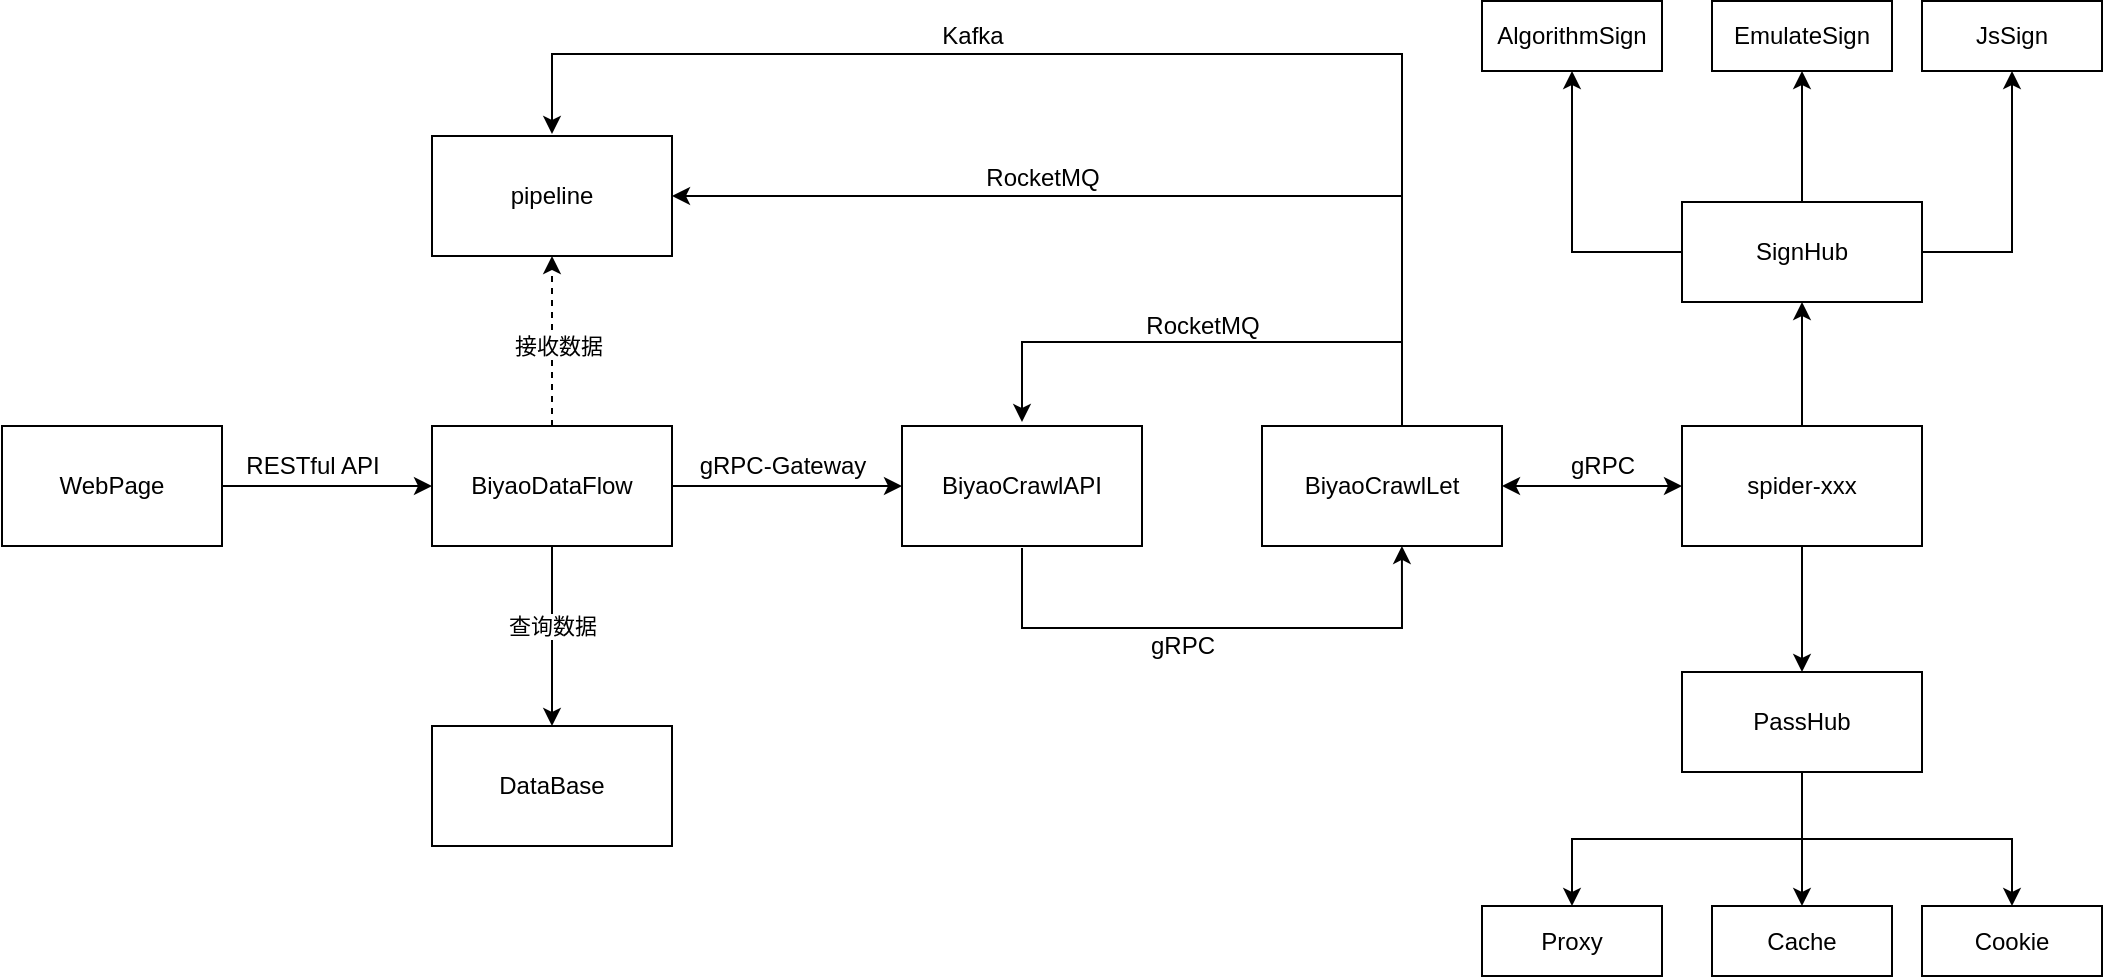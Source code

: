 <mxfile version="21.0.10" type="github">
  <diagram name="Page-1" id="YugNHdWj2oaaFu2_VZQL">
    <mxGraphModel dx="954" dy="616" grid="1" gridSize="10" guides="1" tooltips="1" connect="1" arrows="1" fold="1" page="1" pageScale="1" pageWidth="1100" pageHeight="1700" math="0" shadow="0">
      <root>
        <mxCell id="0" />
        <mxCell id="1" parent="0" />
        <mxCell id="u9-jsfHzy2ss17F3eqX4-5" value="" style="edgeStyle=orthogonalEdgeStyle;rounded=0;orthogonalLoop=1;jettySize=auto;html=1;" parent="1" source="u9-jsfHzy2ss17F3eqX4-2" target="u9-jsfHzy2ss17F3eqX4-4" edge="1">
          <mxGeometry relative="1" as="geometry" />
        </mxCell>
        <mxCell id="u9-jsfHzy2ss17F3eqX4-2" value="WebPage" style="rounded=0;whiteSpace=wrap;html=1;" parent="1" vertex="1">
          <mxGeometry x="40" y="550" width="110" height="60" as="geometry" />
        </mxCell>
        <mxCell id="u9-jsfHzy2ss17F3eqX4-15" style="edgeStyle=orthogonalEdgeStyle;rounded=0;orthogonalLoop=1;jettySize=auto;html=1;" parent="1" source="u9-jsfHzy2ss17F3eqX4-4" target="u9-jsfHzy2ss17F3eqX4-8" edge="1">
          <mxGeometry relative="1" as="geometry" />
        </mxCell>
        <mxCell id="u9-jsfHzy2ss17F3eqX4-26" style="edgeStyle=orthogonalEdgeStyle;rounded=0;orthogonalLoop=1;jettySize=auto;html=1;entryX=0.5;entryY=0;entryDx=0;entryDy=0;" parent="1" source="u9-jsfHzy2ss17F3eqX4-4" target="u9-jsfHzy2ss17F3eqX4-22" edge="1">
          <mxGeometry relative="1" as="geometry" />
        </mxCell>
        <mxCell id="u9-jsfHzy2ss17F3eqX4-27" value="查询数据" style="edgeLabel;html=1;align=center;verticalAlign=middle;resizable=0;points=[];" parent="u9-jsfHzy2ss17F3eqX4-26" vertex="1" connectable="0">
          <mxGeometry x="-0.244" y="1" relative="1" as="geometry">
            <mxPoint x="-1" y="6" as="offset" />
          </mxGeometry>
        </mxCell>
        <mxCell id="u9-jsfHzy2ss17F3eqX4-28" value="" style="edgeStyle=orthogonalEdgeStyle;rounded=0;orthogonalLoop=1;jettySize=auto;html=1;dashed=1;" parent="1" source="u9-jsfHzy2ss17F3eqX4-4" target="u9-jsfHzy2ss17F3eqX4-21" edge="1">
          <mxGeometry relative="1" as="geometry" />
        </mxCell>
        <mxCell id="u9-jsfHzy2ss17F3eqX4-4" value="BiyaoDataFlow" style="rounded=0;whiteSpace=wrap;html=1;" parent="1" vertex="1">
          <mxGeometry x="255" y="550" width="120" height="60" as="geometry" />
        </mxCell>
        <mxCell id="u9-jsfHzy2ss17F3eqX4-56" style="edgeStyle=orthogonalEdgeStyle;rounded=0;orthogonalLoop=1;jettySize=auto;html=1;entryX=0.583;entryY=0.983;entryDx=0;entryDy=0;entryPerimeter=0;" parent="1" edge="1">
          <mxGeometry relative="1" as="geometry">
            <Array as="points">
              <mxPoint x="550" y="651" />
              <mxPoint x="740" y="651" />
            </Array>
            <mxPoint x="550" y="611" as="sourcePoint" />
            <mxPoint x="739.96" y="609.98" as="targetPoint" />
          </mxGeometry>
        </mxCell>
        <mxCell id="u9-jsfHzy2ss17F3eqX4-8" value="BiyaoCrawlAPI" style="rounded=0;whiteSpace=wrap;html=1;" parent="1" vertex="1">
          <mxGeometry x="490" y="550" width="120" height="60" as="geometry" />
        </mxCell>
        <mxCell id="u9-jsfHzy2ss17F3eqX4-53" style="edgeStyle=orthogonalEdgeStyle;rounded=0;orthogonalLoop=1;jettySize=auto;html=1;entryX=0.5;entryY=0;entryDx=0;entryDy=0;" parent="1" edge="1">
          <mxGeometry relative="1" as="geometry">
            <Array as="points">
              <mxPoint x="740" y="508" />
              <mxPoint x="550" y="508" />
            </Array>
            <mxPoint x="740" y="548" as="sourcePoint" />
            <mxPoint x="550" y="548" as="targetPoint" />
          </mxGeometry>
        </mxCell>
        <mxCell id="u9-jsfHzy2ss17F3eqX4-57" style="edgeStyle=orthogonalEdgeStyle;rounded=0;orthogonalLoop=1;jettySize=auto;html=1;entryX=0.5;entryY=0;entryDx=0;entryDy=0;" parent="1" edge="1" source="u9-jsfHzy2ss17F3eqX4-9">
          <mxGeometry relative="1" as="geometry">
            <Array as="points">
              <mxPoint x="740" y="364" />
              <mxPoint x="315" y="364" />
            </Array>
            <mxPoint x="740" y="544" as="sourcePoint" />
            <mxPoint x="315" y="404" as="targetPoint" />
          </mxGeometry>
        </mxCell>
        <mxCell id="sIW8Dqcb-4BBgIIZ5pLu-2" style="edgeStyle=orthogonalEdgeStyle;rounded=0;orthogonalLoop=1;jettySize=auto;html=1;entryX=1;entryY=0.5;entryDx=0;entryDy=0;" edge="1" parent="1" source="u9-jsfHzy2ss17F3eqX4-9" target="u9-jsfHzy2ss17F3eqX4-21">
          <mxGeometry relative="1" as="geometry">
            <Array as="points">
              <mxPoint x="740" y="435" />
            </Array>
          </mxGeometry>
        </mxCell>
        <mxCell id="u9-jsfHzy2ss17F3eqX4-9" value="BiyaoCrawlLet" style="rounded=0;whiteSpace=wrap;html=1;" parent="1" vertex="1">
          <mxGeometry x="670" y="550" width="120" height="60" as="geometry" />
        </mxCell>
        <mxCell id="u9-jsfHzy2ss17F3eqX4-12" value="RocketMQ" style="text;html=1;align=center;verticalAlign=middle;resizable=0;points=[];autosize=1;strokeColor=none;fillColor=none;" parent="1" vertex="1">
          <mxGeometry x="600" y="485" width="80" height="30" as="geometry" />
        </mxCell>
        <mxCell id="u9-jsfHzy2ss17F3eqX4-14" value="gRPC" style="text;html=1;align=center;verticalAlign=middle;resizable=0;points=[];autosize=1;strokeColor=none;fillColor=none;" parent="1" vertex="1">
          <mxGeometry x="600" y="645" width="60" height="30" as="geometry" />
        </mxCell>
        <mxCell id="u9-jsfHzy2ss17F3eqX4-16" value="gRPC-Gateway" style="text;html=1;align=center;verticalAlign=middle;resizable=0;points=[];autosize=1;strokeColor=none;fillColor=none;" parent="1" vertex="1">
          <mxGeometry x="375" y="555" width="110" height="30" as="geometry" />
        </mxCell>
        <mxCell id="u9-jsfHzy2ss17F3eqX4-18" value="RESTful API" style="text;html=1;align=center;verticalAlign=middle;resizable=0;points=[];autosize=1;strokeColor=none;fillColor=none;" parent="1" vertex="1">
          <mxGeometry x="150" y="555" width="90" height="30" as="geometry" />
        </mxCell>
        <mxCell id="u9-jsfHzy2ss17F3eqX4-20" value="Kafka" style="text;html=1;align=center;verticalAlign=middle;resizable=0;points=[];autosize=1;strokeColor=none;fillColor=none;" parent="1" vertex="1">
          <mxGeometry x="500" y="340" width="50" height="30" as="geometry" />
        </mxCell>
        <mxCell id="u9-jsfHzy2ss17F3eqX4-21" value="pipeline" style="rounded=0;whiteSpace=wrap;html=1;" parent="1" vertex="1">
          <mxGeometry x="255" y="405" width="120" height="60" as="geometry" />
        </mxCell>
        <mxCell id="u9-jsfHzy2ss17F3eqX4-22" value="DataBase" style="rounded=0;whiteSpace=wrap;html=1;" parent="1" vertex="1">
          <mxGeometry x="255" y="700" width="120" height="60" as="geometry" />
        </mxCell>
        <mxCell id="u9-jsfHzy2ss17F3eqX4-30" value="接收数据" style="edgeLabel;html=1;align=center;verticalAlign=middle;resizable=0;points=[];" parent="1" vertex="1" connectable="0">
          <mxGeometry x="230" y="540" as="geometry">
            <mxPoint x="88" y="-30" as="offset" />
          </mxGeometry>
        </mxCell>
        <mxCell id="u9-jsfHzy2ss17F3eqX4-37" value="" style="edgeStyle=orthogonalEdgeStyle;rounded=0;orthogonalLoop=1;jettySize=auto;html=1;" parent="1" source="u9-jsfHzy2ss17F3eqX4-31" target="u9-jsfHzy2ss17F3eqX4-35" edge="1">
          <mxGeometry relative="1" as="geometry" />
        </mxCell>
        <mxCell id="u9-jsfHzy2ss17F3eqX4-38" value="" style="edgeStyle=orthogonalEdgeStyle;rounded=0;orthogonalLoop=1;jettySize=auto;html=1;" parent="1" source="u9-jsfHzy2ss17F3eqX4-31" target="u9-jsfHzy2ss17F3eqX4-36" edge="1">
          <mxGeometry relative="1" as="geometry" />
        </mxCell>
        <mxCell id="u9-jsfHzy2ss17F3eqX4-31" value="spider-xxx" style="rounded=0;whiteSpace=wrap;html=1;" parent="1" vertex="1">
          <mxGeometry x="880" y="550" width="120" height="60" as="geometry" />
        </mxCell>
        <mxCell id="u9-jsfHzy2ss17F3eqX4-34" value="" style="endArrow=classic;startArrow=classic;html=1;rounded=0;entryX=0;entryY=0.5;entryDx=0;entryDy=0;exitX=1;exitY=0.5;exitDx=0;exitDy=0;" parent="1" source="u9-jsfHzy2ss17F3eqX4-9" target="u9-jsfHzy2ss17F3eqX4-31" edge="1">
          <mxGeometry width="50" height="50" relative="1" as="geometry">
            <mxPoint x="790" y="610" as="sourcePoint" />
            <mxPoint x="840" y="560" as="targetPoint" />
          </mxGeometry>
        </mxCell>
        <mxCell id="u9-jsfHzy2ss17F3eqX4-68" style="edgeStyle=orthogonalEdgeStyle;rounded=0;orthogonalLoop=1;jettySize=auto;html=1;entryX=0.5;entryY=1;entryDx=0;entryDy=0;" parent="1" source="u9-jsfHzy2ss17F3eqX4-35" target="u9-jsfHzy2ss17F3eqX4-60" edge="1">
          <mxGeometry relative="1" as="geometry" />
        </mxCell>
        <mxCell id="u9-jsfHzy2ss17F3eqX4-69" style="edgeStyle=orthogonalEdgeStyle;rounded=0;orthogonalLoop=1;jettySize=auto;html=1;entryX=0.5;entryY=1;entryDx=0;entryDy=0;" parent="1" source="u9-jsfHzy2ss17F3eqX4-35" target="u9-jsfHzy2ss17F3eqX4-61" edge="1">
          <mxGeometry relative="1" as="geometry">
            <Array as="points">
              <mxPoint x="1045" y="463" />
            </Array>
          </mxGeometry>
        </mxCell>
        <mxCell id="W4_fSt0hGYG65lzKa6YC-2" style="edgeStyle=orthogonalEdgeStyle;rounded=0;orthogonalLoop=1;jettySize=auto;html=1;entryX=0.5;entryY=1;entryDx=0;entryDy=0;" parent="1" source="u9-jsfHzy2ss17F3eqX4-35" target="W4_fSt0hGYG65lzKa6YC-1" edge="1">
          <mxGeometry relative="1" as="geometry" />
        </mxCell>
        <mxCell id="u9-jsfHzy2ss17F3eqX4-35" value="SignHub" style="rounded=0;whiteSpace=wrap;html=1;" parent="1" vertex="1">
          <mxGeometry x="880" y="438" width="120" height="50" as="geometry" />
        </mxCell>
        <mxCell id="u9-jsfHzy2ss17F3eqX4-70" style="edgeStyle=orthogonalEdgeStyle;rounded=0;orthogonalLoop=1;jettySize=auto;html=1;exitX=0.5;exitY=1;exitDx=0;exitDy=0;" parent="1" source="u9-jsfHzy2ss17F3eqX4-36" target="u9-jsfHzy2ss17F3eqX4-63" edge="1">
          <mxGeometry relative="1" as="geometry" />
        </mxCell>
        <mxCell id="u9-jsfHzy2ss17F3eqX4-71" style="edgeStyle=orthogonalEdgeStyle;rounded=0;orthogonalLoop=1;jettySize=auto;html=1;entryX=0.5;entryY=0;entryDx=0;entryDy=0;" parent="1" source="u9-jsfHzy2ss17F3eqX4-36" target="u9-jsfHzy2ss17F3eqX4-65" edge="1">
          <mxGeometry relative="1" as="geometry" />
        </mxCell>
        <mxCell id="W4_fSt0hGYG65lzKa6YC-5" style="edgeStyle=orthogonalEdgeStyle;rounded=0;orthogonalLoop=1;jettySize=auto;html=1;" parent="1" source="u9-jsfHzy2ss17F3eqX4-36" target="W4_fSt0hGYG65lzKa6YC-3" edge="1">
          <mxGeometry relative="1" as="geometry" />
        </mxCell>
        <mxCell id="u9-jsfHzy2ss17F3eqX4-36" value="PassHub" style="rounded=0;whiteSpace=wrap;html=1;" parent="1" vertex="1">
          <mxGeometry x="880" y="673" width="120" height="50" as="geometry" />
        </mxCell>
        <mxCell id="u9-jsfHzy2ss17F3eqX4-45" value="gRPC" style="text;html=1;align=center;verticalAlign=middle;resizable=0;points=[];autosize=1;strokeColor=none;fillColor=none;" parent="1" vertex="1">
          <mxGeometry x="810" y="555" width="60" height="30" as="geometry" />
        </mxCell>
        <mxCell id="u9-jsfHzy2ss17F3eqX4-60" value="AlgorithmSign" style="rounded=0;whiteSpace=wrap;html=1;" parent="1" vertex="1">
          <mxGeometry x="780" y="337.5" width="90" height="35" as="geometry" />
        </mxCell>
        <mxCell id="u9-jsfHzy2ss17F3eqX4-61" value="JsSign" style="rounded=0;whiteSpace=wrap;html=1;" parent="1" vertex="1">
          <mxGeometry x="1000" y="337.5" width="90" height="35" as="geometry" />
        </mxCell>
        <mxCell id="u9-jsfHzy2ss17F3eqX4-63" value="Proxy" style="rounded=0;whiteSpace=wrap;html=1;" parent="1" vertex="1">
          <mxGeometry x="780" y="790" width="90" height="35" as="geometry" />
        </mxCell>
        <mxCell id="u9-jsfHzy2ss17F3eqX4-65" value="Cookie" style="rounded=0;whiteSpace=wrap;html=1;" parent="1" vertex="1">
          <mxGeometry x="1000" y="790" width="90" height="35" as="geometry" />
        </mxCell>
        <mxCell id="W4_fSt0hGYG65lzKa6YC-1" value="EmulateSign" style="rounded=0;whiteSpace=wrap;html=1;" parent="1" vertex="1">
          <mxGeometry x="895" y="337.5" width="90" height="35" as="geometry" />
        </mxCell>
        <mxCell id="W4_fSt0hGYG65lzKa6YC-3" value="Cache" style="rounded=0;whiteSpace=wrap;html=1;" parent="1" vertex="1">
          <mxGeometry x="895" y="790" width="90" height="35" as="geometry" />
        </mxCell>
        <mxCell id="sIW8Dqcb-4BBgIIZ5pLu-4" value="RocketMQ" style="text;html=1;align=center;verticalAlign=middle;resizable=0;points=[];autosize=1;strokeColor=none;fillColor=none;" vertex="1" parent="1">
          <mxGeometry x="520" y="411" width="80" height="30" as="geometry" />
        </mxCell>
      </root>
    </mxGraphModel>
  </diagram>
</mxfile>
